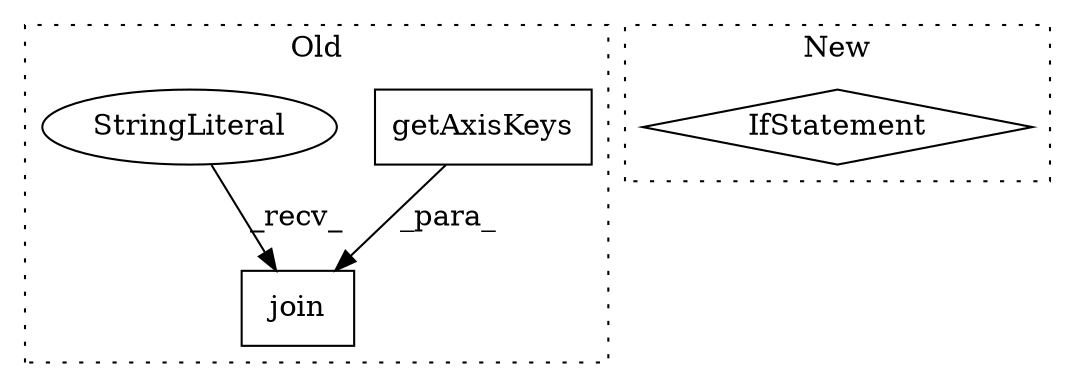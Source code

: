 digraph G {
subgraph cluster0 {
1 [label="getAxisKeys" a="32" s="11064" l="13" shape="box"];
3 [label="join" a="32" s="11045,11077" l="5,1" shape="box"];
4 [label="StringLiteral" a="45" s="11042" l="2" shape="ellipse"];
label = "Old";
style="dotted";
}
subgraph cluster1 {
2 [label="IfStatement" a="25" s="11740" l="22" shape="diamond"];
label = "New";
style="dotted";
}
1 -> 3 [label="_para_"];
4 -> 3 [label="_recv_"];
}